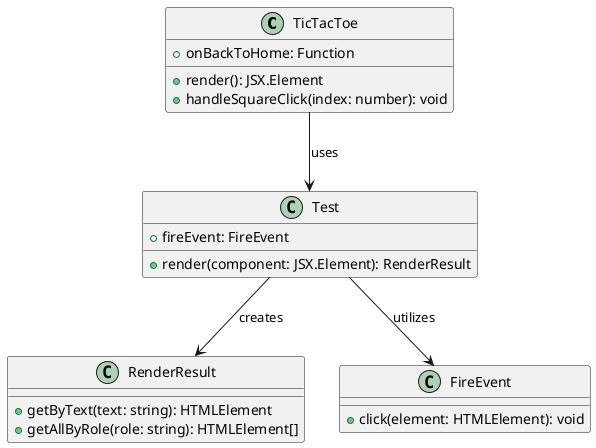 
@startuml
class TicTacToe {
    +onBackToHome: Function
    +render(): JSX.Element
    +handleSquareClick(index: number): void
}

class Test {
    +render(component: JSX.Element): RenderResult
    +fireEvent: FireEvent
}

class RenderResult {
    +getByText(text: string): HTMLElement
    +getAllByRole(role: string): HTMLElement[]
}

class FireEvent {
    +click(element: HTMLElement): void
}

TicTacToe --> Test : uses
Test --> RenderResult : creates
Test --> FireEvent : utilizes
@enduml
